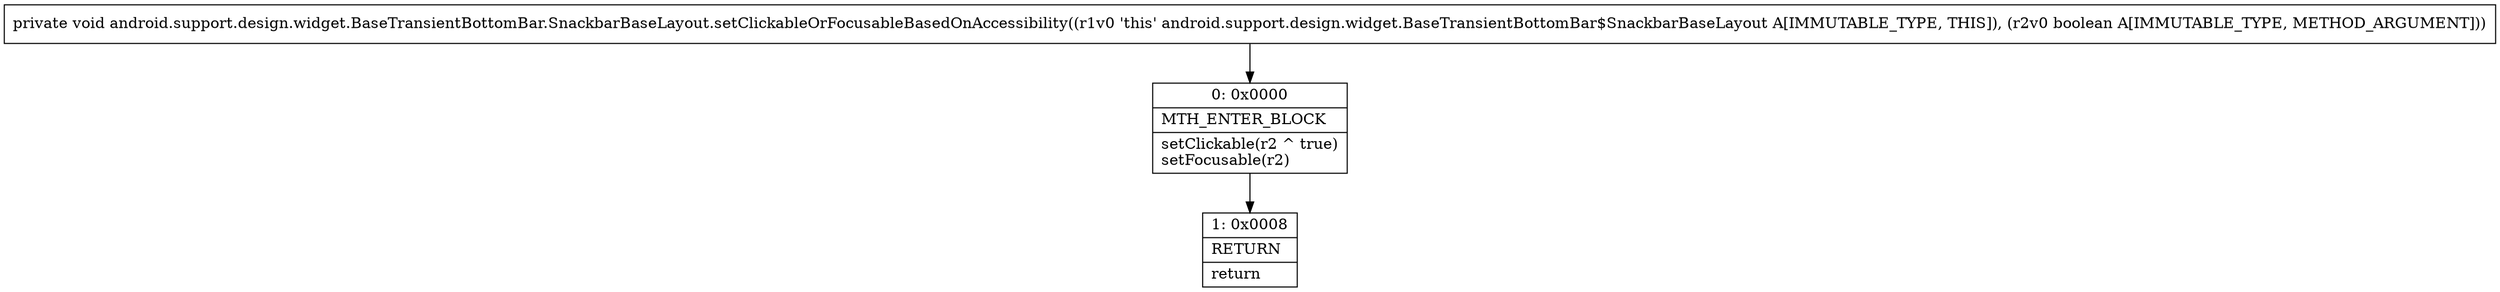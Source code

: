 digraph "CFG forandroid.support.design.widget.BaseTransientBottomBar.SnackbarBaseLayout.setClickableOrFocusableBasedOnAccessibility(Z)V" {
Node_0 [shape=record,label="{0\:\ 0x0000|MTH_ENTER_BLOCK\l|setClickable(r2 ^ true)\lsetFocusable(r2)\l}"];
Node_1 [shape=record,label="{1\:\ 0x0008|RETURN\l|return\l}"];
MethodNode[shape=record,label="{private void android.support.design.widget.BaseTransientBottomBar.SnackbarBaseLayout.setClickableOrFocusableBasedOnAccessibility((r1v0 'this' android.support.design.widget.BaseTransientBottomBar$SnackbarBaseLayout A[IMMUTABLE_TYPE, THIS]), (r2v0 boolean A[IMMUTABLE_TYPE, METHOD_ARGUMENT])) }"];
MethodNode -> Node_0;
Node_0 -> Node_1;
}


